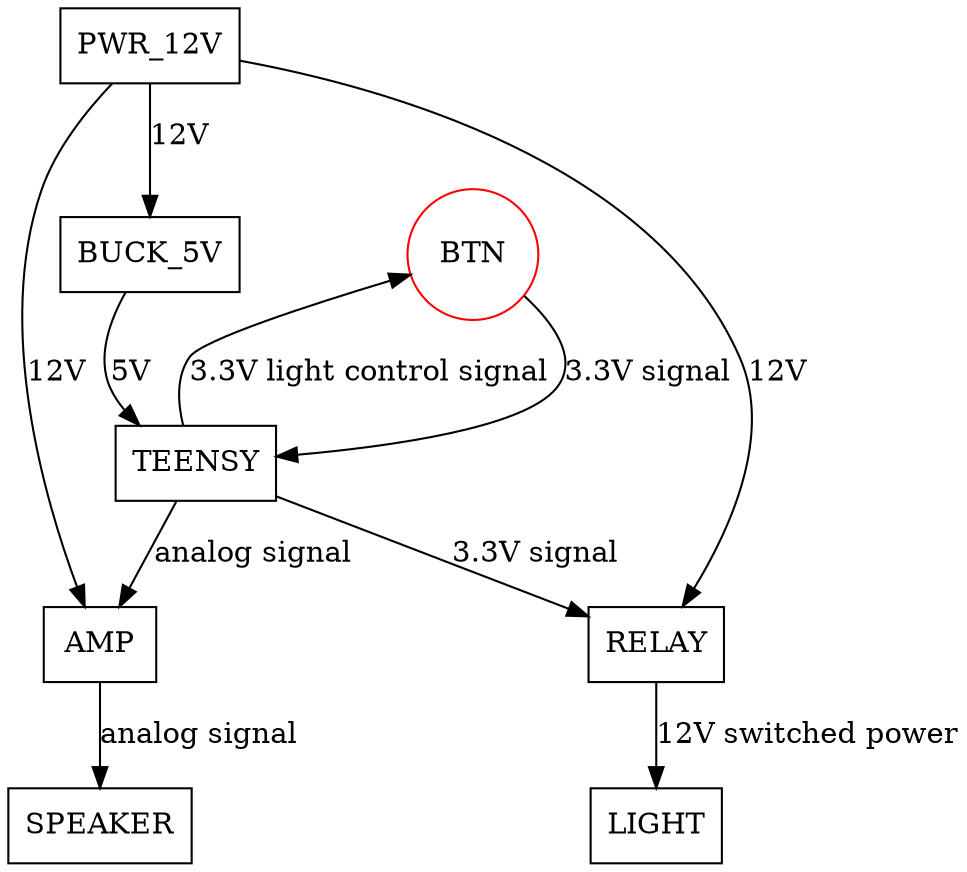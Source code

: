 digraph MovieSign {
  node [shape="rect"]
  BTN [shape="circle", color="red"]
  PWR_12V -> AMP [label="12V"]
  PWR_12V -> BUCK_5V [label="12V"]
  PWR_12V -> RELAY [label="12V"]
  BUCK_5V -> TEENSY [label="5V"]
  BTN -> TEENSY [label="3.3V signal"]
  TEENSY -> AMP [label="analog signal"]
  TEENSY -> RELAY [label="3.3V signal"]
  RELAY -> LIGHT [label="12V switched power"]
  TEENSY -> BTN [label="3.3V light control signal"]
  AMP -> SPEAKER [label="analog signal"]
}
